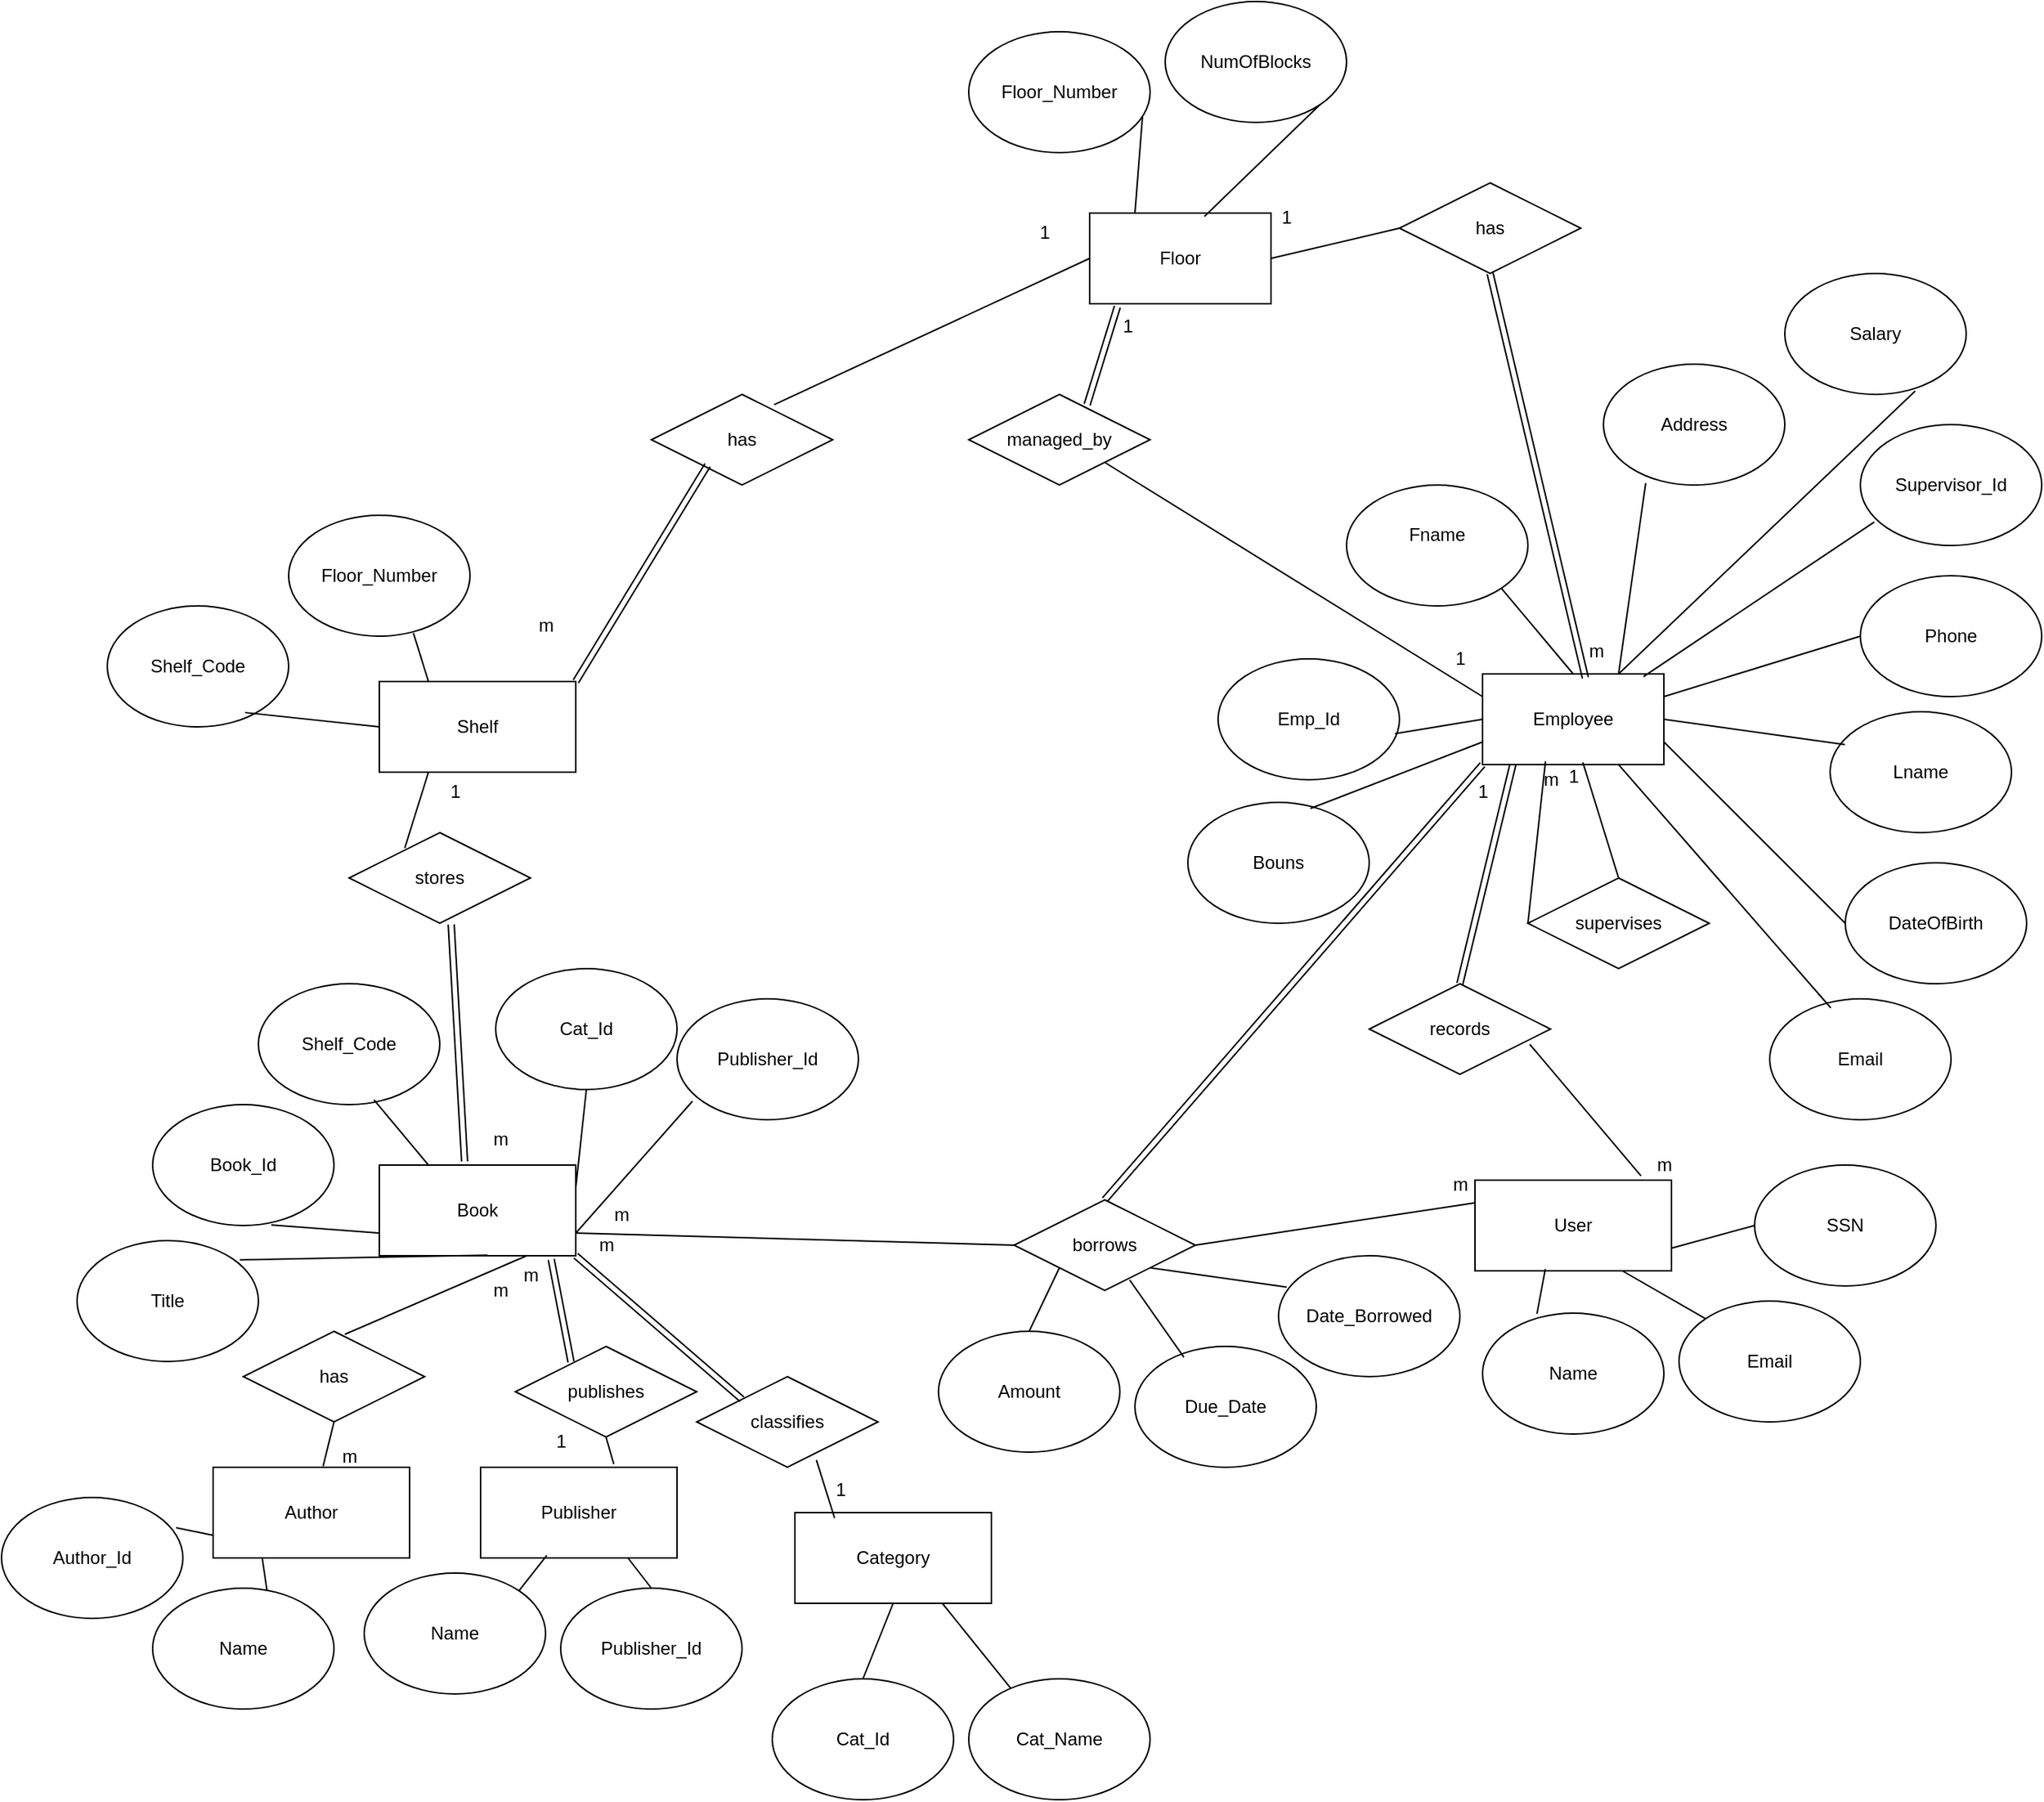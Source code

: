 <mxfile version="27.1.6">
  <diagram name="Page-1" id="dsh27McQzMwFTFB7JAJY">
    <mxGraphModel dx="3595" dy="958" grid="1" gridSize="10" guides="1" tooltips="1" connect="1" arrows="1" fold="1" page="1" pageScale="1" pageWidth="850" pageHeight="1100" math="0" shadow="0">
      <root>
        <mxCell id="0" />
        <mxCell id="1" parent="0" />
        <mxCell id="vChHbSeCQ7QsJDjWAnOS-1" value="Employee" style="rounded=0;whiteSpace=wrap;html=1;" vertex="1" parent="1">
          <mxGeometry x="-290" y="665" width="120" height="60" as="geometry" />
        </mxCell>
        <mxCell id="vChHbSeCQ7QsJDjWAnOS-3" value="Supervisor_Id " style="ellipse;whiteSpace=wrap;html=1;" vertex="1" parent="1">
          <mxGeometry x="-40" y="500" width="120" height="80" as="geometry" />
        </mxCell>
        <mxCell id="vChHbSeCQ7QsJDjWAnOS-4" value="DateOfBirth" style="ellipse;whiteSpace=wrap;html=1;" vertex="1" parent="1">
          <mxGeometry x="-50" y="790" width="120" height="80" as="geometry" />
        </mxCell>
        <mxCell id="vChHbSeCQ7QsJDjWAnOS-5" value="Salary" style="ellipse;whiteSpace=wrap;html=1;" vertex="1" parent="1">
          <mxGeometry x="-90" y="400" width="120" height="80" as="geometry" />
        </mxCell>
        <mxCell id="vChHbSeCQ7QsJDjWAnOS-6" value="Email" style="ellipse;whiteSpace=wrap;html=1;" vertex="1" parent="1">
          <mxGeometry x="-100" y="880" width="120" height="80" as="geometry" />
        </mxCell>
        <mxCell id="vChHbSeCQ7QsJDjWAnOS-7" value="Lname" style="ellipse;whiteSpace=wrap;html=1;" vertex="1" parent="1">
          <mxGeometry x="-60" y="690" width="120" height="80" as="geometry" />
        </mxCell>
        <mxCell id="vChHbSeCQ7QsJDjWAnOS-8" value="&#xa;Fname&#xa;&#xa;" style="ellipse;whiteSpace=wrap;html=1;" vertex="1" parent="1">
          <mxGeometry x="-380" y="540" width="120" height="80" as="geometry" />
        </mxCell>
        <mxCell id="vChHbSeCQ7QsJDjWAnOS-10" value="Phone" style="ellipse;whiteSpace=wrap;html=1;" vertex="1" parent="1">
          <mxGeometry x="-40" y="600" width="120" height="80" as="geometry" />
        </mxCell>
        <mxCell id="vChHbSeCQ7QsJDjWAnOS-11" value="Emp_Id" style="ellipse;whiteSpace=wrap;html=1;" vertex="1" parent="1">
          <mxGeometry x="-465" y="655" width="120" height="80" as="geometry" />
        </mxCell>
        <mxCell id="vChHbSeCQ7QsJDjWAnOS-12" value="Address" style="ellipse;whiteSpace=wrap;html=1;" vertex="1" parent="1">
          <mxGeometry x="-210" y="460" width="120" height="80" as="geometry" />
        </mxCell>
        <mxCell id="vChHbSeCQ7QsJDjWAnOS-13" value="Bouns" style="ellipse;whiteSpace=wrap;html=1;" vertex="1" parent="1">
          <mxGeometry x="-485" y="750" width="120" height="80" as="geometry" />
        </mxCell>
        <mxCell id="vChHbSeCQ7QsJDjWAnOS-14" value="Floor" style="rounded=0;whiteSpace=wrap;html=1;" vertex="1" parent="1">
          <mxGeometry x="-550" y="360" width="120" height="60" as="geometry" />
        </mxCell>
        <mxCell id="vChHbSeCQ7QsJDjWAnOS-15" value="NumOfBlocks" style="ellipse;whiteSpace=wrap;html=1;" vertex="1" parent="1">
          <mxGeometry x="-500" y="220" width="120" height="80" as="geometry" />
        </mxCell>
        <mxCell id="vChHbSeCQ7QsJDjWAnOS-19" value="Floor_Number" style="ellipse;whiteSpace=wrap;html=1;" vertex="1" parent="1">
          <mxGeometry x="-630" y="240" width="120" height="80" as="geometry" />
        </mxCell>
        <mxCell id="vChHbSeCQ7QsJDjWAnOS-30" value="SSN" style="ellipse;whiteSpace=wrap;html=1;" vertex="1" parent="1">
          <mxGeometry x="-110" y="990" width="120" height="80" as="geometry" />
        </mxCell>
        <mxCell id="vChHbSeCQ7QsJDjWAnOS-31" value="User" style="rounded=0;whiteSpace=wrap;html=1;" vertex="1" parent="1">
          <mxGeometry x="-295" y="1000" width="130" height="60" as="geometry" />
        </mxCell>
        <mxCell id="vChHbSeCQ7QsJDjWAnOS-32" value="Email" style="ellipse;whiteSpace=wrap;html=1;" vertex="1" parent="1">
          <mxGeometry x="-160" y="1080" width="120" height="80" as="geometry" />
        </mxCell>
        <mxCell id="vChHbSeCQ7QsJDjWAnOS-33" value="Name" style="ellipse;whiteSpace=wrap;html=1;" vertex="1" parent="1">
          <mxGeometry x="-290" y="1088" width="120" height="80" as="geometry" />
        </mxCell>
        <mxCell id="vChHbSeCQ7QsJDjWAnOS-38" value="Book" style="rounded=0;whiteSpace=wrap;html=1;" vertex="1" parent="1">
          <mxGeometry x="-1020" y="990" width="130" height="60" as="geometry" />
        </mxCell>
        <mxCell id="vChHbSeCQ7QsJDjWAnOS-41" value="Book_Id" style="ellipse;whiteSpace=wrap;html=1;" vertex="1" parent="1">
          <mxGeometry x="-1170" y="950" width="120" height="80" as="geometry" />
        </mxCell>
        <mxCell id="vChHbSeCQ7QsJDjWAnOS-42" value="Title" style="ellipse;whiteSpace=wrap;html=1;" vertex="1" parent="1">
          <mxGeometry x="-1220" y="1040" width="120" height="80" as="geometry" />
        </mxCell>
        <mxCell id="vChHbSeCQ7QsJDjWAnOS-44" value="Publisher_Id" style="ellipse;whiteSpace=wrap;html=1;" vertex="1" parent="1">
          <mxGeometry x="-823" y="880" width="120" height="80" as="geometry" />
        </mxCell>
        <mxCell id="vChHbSeCQ7QsJDjWAnOS-45" value="Shelf_Code" style="ellipse;whiteSpace=wrap;html=1;" vertex="1" parent="1">
          <mxGeometry x="-1100" y="870" width="120" height="80" as="geometry" />
        </mxCell>
        <mxCell id="vChHbSeCQ7QsJDjWAnOS-47" value="Date_Borrowed" style="ellipse;whiteSpace=wrap;html=1;" vertex="1" parent="1">
          <mxGeometry x="-425" y="1050" width="120" height="80" as="geometry" />
        </mxCell>
        <mxCell id="vChHbSeCQ7QsJDjWAnOS-51" value="Due_Date" style="ellipse;whiteSpace=wrap;html=1;" vertex="1" parent="1">
          <mxGeometry x="-520" y="1110" width="120" height="80" as="geometry" />
        </mxCell>
        <mxCell id="vChHbSeCQ7QsJDjWAnOS-52" value="Amount" style="ellipse;whiteSpace=wrap;html=1;" vertex="1" parent="1">
          <mxGeometry x="-650" y="1100" width="120" height="80" as="geometry" />
        </mxCell>
        <mxCell id="vChHbSeCQ7QsJDjWAnOS-53" value="Author_Id " style="ellipse;whiteSpace=wrap;html=1;" vertex="1" parent="1">
          <mxGeometry x="-1270" y="1210" width="120" height="80" as="geometry" />
        </mxCell>
        <mxCell id="vChHbSeCQ7QsJDjWAnOS-54" value="Name" style="ellipse;whiteSpace=wrap;html=1;" vertex="1" parent="1">
          <mxGeometry x="-1170" y="1270" width="120" height="80" as="geometry" />
        </mxCell>
        <mxCell id="vChHbSeCQ7QsJDjWAnOS-55" value="Author" style="rounded=0;whiteSpace=wrap;html=1;" vertex="1" parent="1">
          <mxGeometry x="-1130" y="1190" width="130" height="60" as="geometry" />
        </mxCell>
        <mxCell id="vChHbSeCQ7QsJDjWAnOS-59" value="Publisher" style="rounded=0;whiteSpace=wrap;html=1;" vertex="1" parent="1">
          <mxGeometry x="-953" y="1190" width="130" height="60" as="geometry" />
        </mxCell>
        <mxCell id="vChHbSeCQ7QsJDjWAnOS-60" value="Publisher_Id " style="ellipse;whiteSpace=wrap;html=1;" vertex="1" parent="1">
          <mxGeometry x="-900" y="1270" width="120" height="80" as="geometry" />
        </mxCell>
        <mxCell id="vChHbSeCQ7QsJDjWAnOS-61" value="Name" style="ellipse;whiteSpace=wrap;html=1;" vertex="1" parent="1">
          <mxGeometry x="-1030" y="1260" width="120" height="80" as="geometry" />
        </mxCell>
        <mxCell id="vChHbSeCQ7QsJDjWAnOS-62" value="Category" style="rounded=0;whiteSpace=wrap;html=1;" vertex="1" parent="1">
          <mxGeometry x="-745" y="1220" width="130" height="60" as="geometry" />
        </mxCell>
        <mxCell id="vChHbSeCQ7QsJDjWAnOS-63" value="Cat_Name" style="ellipse;whiteSpace=wrap;html=1;" vertex="1" parent="1">
          <mxGeometry x="-630" y="1330" width="120" height="80" as="geometry" />
        </mxCell>
        <mxCell id="vChHbSeCQ7QsJDjWAnOS-64" value="Cat_Id" style="ellipse;whiteSpace=wrap;html=1;" vertex="1" parent="1">
          <mxGeometry x="-760" y="1330" width="120" height="80" as="geometry" />
        </mxCell>
        <mxCell id="vChHbSeCQ7QsJDjWAnOS-65" value="Shelf" style="rounded=0;whiteSpace=wrap;html=1;" vertex="1" parent="1">
          <mxGeometry x="-1020" y="670" width="130" height="60" as="geometry" />
        </mxCell>
        <mxCell id="vChHbSeCQ7QsJDjWAnOS-66" value="Floor_Number" style="ellipse;whiteSpace=wrap;html=1;" vertex="1" parent="1">
          <mxGeometry x="-1080" y="560" width="120" height="80" as="geometry" />
        </mxCell>
        <mxCell id="vChHbSeCQ7QsJDjWAnOS-67" value="Shelf_Code" style="ellipse;whiteSpace=wrap;html=1;" vertex="1" parent="1">
          <mxGeometry x="-1200" y="620" width="120" height="80" as="geometry" />
        </mxCell>
        <mxCell id="vChHbSeCQ7QsJDjWAnOS-78" value="" style="endArrow=none;html=1;rounded=0;entryX=0.75;entryY=1;entryDx=0;entryDy=0;exitX=0.337;exitY=0.075;exitDx=0;exitDy=0;exitPerimeter=0;" edge="1" parent="1" source="vChHbSeCQ7QsJDjWAnOS-6" target="vChHbSeCQ7QsJDjWAnOS-1">
          <mxGeometry width="50" height="50" relative="1" as="geometry">
            <mxPoint x="-325" y="670" as="sourcePoint" />
            <mxPoint x="-311" y="716" as="targetPoint" />
          </mxGeometry>
        </mxCell>
        <mxCell id="vChHbSeCQ7QsJDjWAnOS-79" value="" style="endArrow=none;html=1;rounded=0;entryX=0;entryY=0.5;entryDx=0;entryDy=0;exitX=0.976;exitY=0.619;exitDx=0;exitDy=0;exitPerimeter=0;" edge="1" parent="1" source="vChHbSeCQ7QsJDjWAnOS-11" target="vChHbSeCQ7QsJDjWAnOS-1">
          <mxGeometry width="50" height="50" relative="1" as="geometry">
            <mxPoint x="-345" y="710" as="sourcePoint" />
            <mxPoint x="-331" y="756" as="targetPoint" />
          </mxGeometry>
        </mxCell>
        <mxCell id="vChHbSeCQ7QsJDjWAnOS-80" value="" style="endArrow=none;html=1;rounded=0;entryX=0;entryY=0.75;entryDx=0;entryDy=0;exitX=0.676;exitY=0.05;exitDx=0;exitDy=0;exitPerimeter=0;" edge="1" parent="1" source="vChHbSeCQ7QsJDjWAnOS-13" target="vChHbSeCQ7QsJDjWAnOS-1">
          <mxGeometry width="50" height="50" relative="1" as="geometry">
            <mxPoint x="-365" y="760" as="sourcePoint" />
            <mxPoint x="-351" y="806" as="targetPoint" />
          </mxGeometry>
        </mxCell>
        <mxCell id="vChHbSeCQ7QsJDjWAnOS-81" value="" style="endArrow=none;html=1;rounded=0;entryX=0.081;entryY=0.272;entryDx=0;entryDy=0;exitX=1;exitY=0.5;exitDx=0;exitDy=0;entryPerimeter=0;" edge="1" parent="1" source="vChHbSeCQ7QsJDjWAnOS-1" target="vChHbSeCQ7QsJDjWAnOS-7">
          <mxGeometry width="50" height="50" relative="1" as="geometry">
            <mxPoint x="-85" y="660" as="sourcePoint" />
            <mxPoint x="-71" y="706" as="targetPoint" />
          </mxGeometry>
        </mxCell>
        <mxCell id="vChHbSeCQ7QsJDjWAnOS-82" value="" style="endArrow=none;html=1;rounded=0;entryX=0.75;entryY=0;entryDx=0;entryDy=0;exitX=0.719;exitY=0.972;exitDx=0;exitDy=0;exitPerimeter=0;" edge="1" parent="1" source="vChHbSeCQ7QsJDjWAnOS-5" target="vChHbSeCQ7QsJDjWAnOS-1">
          <mxGeometry width="50" height="50" relative="1" as="geometry">
            <mxPoint x="-85" y="740" as="sourcePoint" />
            <mxPoint x="-71" y="786" as="targetPoint" />
          </mxGeometry>
        </mxCell>
        <mxCell id="vChHbSeCQ7QsJDjWAnOS-83" value="" style="endArrow=none;html=1;rounded=0;exitX=0.233;exitY=0.983;exitDx=0;exitDy=0;exitPerimeter=0;entryX=0.75;entryY=0;entryDx=0;entryDy=0;" edge="1" parent="1" source="vChHbSeCQ7QsJDjWAnOS-12" target="vChHbSeCQ7QsJDjWAnOS-1">
          <mxGeometry width="50" height="50" relative="1" as="geometry">
            <mxPoint x="-135" y="624" as="sourcePoint" />
            <mxPoint x="-165" y="710" as="targetPoint" />
          </mxGeometry>
        </mxCell>
        <mxCell id="vChHbSeCQ7QsJDjWAnOS-85" value="" style="endArrow=none;html=1;rounded=0;entryX=1;entryY=0.25;entryDx=0;entryDy=0;exitX=0;exitY=0.5;exitDx=0;exitDy=0;" edge="1" parent="1" source="vChHbSeCQ7QsJDjWAnOS-10" target="vChHbSeCQ7QsJDjWAnOS-1">
          <mxGeometry width="50" height="50" relative="1" as="geometry">
            <mxPoint x="-105" y="750" as="sourcePoint" />
            <mxPoint x="-91" y="796" as="targetPoint" />
          </mxGeometry>
        </mxCell>
        <mxCell id="vChHbSeCQ7QsJDjWAnOS-86" value="" style="endArrow=none;html=1;rounded=0;entryX=1;entryY=0.75;entryDx=0;entryDy=0;exitX=0;exitY=0.5;exitDx=0;exitDy=0;" edge="1" parent="1" source="vChHbSeCQ7QsJDjWAnOS-4" target="vChHbSeCQ7QsJDjWAnOS-1">
          <mxGeometry width="50" height="50" relative="1" as="geometry">
            <mxPoint x="35" y="780" as="sourcePoint" />
            <mxPoint x="49" y="826" as="targetPoint" />
          </mxGeometry>
        </mxCell>
        <mxCell id="vChHbSeCQ7QsJDjWAnOS-88" value="" style="endArrow=none;html=1;rounded=0;entryX=0.633;entryY=0.037;entryDx=0;entryDy=0;exitX=1;exitY=1;exitDx=0;exitDy=0;entryPerimeter=0;" edge="1" parent="1" source="vChHbSeCQ7QsJDjWAnOS-15" target="vChHbSeCQ7QsJDjWAnOS-14">
          <mxGeometry width="50" height="50" relative="1" as="geometry">
            <mxPoint x="435" y="565" as="sourcePoint" />
            <mxPoint x="449" y="611" as="targetPoint" />
          </mxGeometry>
        </mxCell>
        <mxCell id="vChHbSeCQ7QsJDjWAnOS-89" value="" style="endArrow=none;html=1;rounded=0;entryX=0.25;entryY=0;entryDx=0;entryDy=0;exitX=0.958;exitY=0.703;exitDx=0;exitDy=0;exitPerimeter=0;" edge="1" parent="1" source="vChHbSeCQ7QsJDjWAnOS-19" target="vChHbSeCQ7QsJDjWAnOS-14">
          <mxGeometry width="50" height="50" relative="1" as="geometry">
            <mxPoint x="215" y="685" as="sourcePoint" />
            <mxPoint x="229" y="731" as="targetPoint" />
          </mxGeometry>
        </mxCell>
        <mxCell id="vChHbSeCQ7QsJDjWAnOS-90" value="" style="endArrow=none;html=1;rounded=0;entryX=1;entryY=0.75;entryDx=0;entryDy=0;exitX=0;exitY=0.5;exitDx=0;exitDy=0;" edge="1" parent="1" source="vChHbSeCQ7QsJDjWAnOS-30" target="vChHbSeCQ7QsJDjWAnOS-31">
          <mxGeometry width="50" height="50" relative="1" as="geometry">
            <mxPoint x="-345" y="940" as="sourcePoint" />
            <mxPoint x="-331" y="986" as="targetPoint" />
          </mxGeometry>
        </mxCell>
        <mxCell id="vChHbSeCQ7QsJDjWAnOS-93" value="" style="endArrow=none;html=1;rounded=0;exitX=0.358;exitY=0.98;exitDx=0;exitDy=0;exitPerimeter=0;entryX=0.3;entryY=0.005;entryDx=0;entryDy=0;entryPerimeter=0;" edge="1" parent="1" source="vChHbSeCQ7QsJDjWAnOS-31" target="vChHbSeCQ7QsJDjWAnOS-33">
          <mxGeometry width="50" height="50" relative="1" as="geometry">
            <mxPoint x="-665" y="920" as="sourcePoint" />
            <mxPoint x="-651" y="966" as="targetPoint" />
          </mxGeometry>
        </mxCell>
        <mxCell id="vChHbSeCQ7QsJDjWAnOS-94" value="" style="endArrow=none;html=1;rounded=0;entryX=0;entryY=0;entryDx=0;entryDy=0;exitX=0.75;exitY=1;exitDx=0;exitDy=0;" edge="1" parent="1" source="vChHbSeCQ7QsJDjWAnOS-31" target="vChHbSeCQ7QsJDjWAnOS-32">
          <mxGeometry width="50" height="50" relative="1" as="geometry">
            <mxPoint x="-485" y="1050" as="sourcePoint" />
            <mxPoint x="-471" y="1096" as="targetPoint" />
          </mxGeometry>
        </mxCell>
        <mxCell id="vChHbSeCQ7QsJDjWAnOS-101" value="" style="endArrow=none;html=1;rounded=0;entryX=0.25;entryY=0;entryDx=0;entryDy=0;exitX=0.688;exitY=0.974;exitDx=0;exitDy=0;exitPerimeter=0;" edge="1" parent="1" source="vChHbSeCQ7QsJDjWAnOS-66" target="vChHbSeCQ7QsJDjWAnOS-65">
          <mxGeometry width="50" height="50" relative="1" as="geometry">
            <mxPoint x="-1120" y="860" as="sourcePoint" />
            <mxPoint x="-1106" y="906" as="targetPoint" />
          </mxGeometry>
        </mxCell>
        <mxCell id="vChHbSeCQ7QsJDjWAnOS-102" value="" style="endArrow=none;html=1;rounded=0;entryX=0;entryY=0.5;entryDx=0;entryDy=0;exitX=0.76;exitY=0.882;exitDx=0;exitDy=0;exitPerimeter=0;" edge="1" parent="1" source="vChHbSeCQ7QsJDjWAnOS-67" target="vChHbSeCQ7QsJDjWAnOS-65">
          <mxGeometry width="50" height="50" relative="1" as="geometry">
            <mxPoint x="-1260" y="790" as="sourcePoint" />
            <mxPoint x="-1246" y="836" as="targetPoint" />
          </mxGeometry>
        </mxCell>
        <mxCell id="vChHbSeCQ7QsJDjWAnOS-103" value="" style="endArrow=none;html=1;rounded=0;entryX=0.5;entryY=1;entryDx=0;entryDy=0;exitX=0.5;exitY=0;exitDx=0;exitDy=0;" edge="1" parent="1" source="vChHbSeCQ7QsJDjWAnOS-64" target="vChHbSeCQ7QsJDjWAnOS-62">
          <mxGeometry width="50" height="50" relative="1" as="geometry">
            <mxPoint x="-670" y="290" as="sourcePoint" />
            <mxPoint x="-656" y="336" as="targetPoint" />
          </mxGeometry>
        </mxCell>
        <mxCell id="vChHbSeCQ7QsJDjWAnOS-105" value="" style="endArrow=none;html=1;rounded=0;entryX=0.75;entryY=1;entryDx=0;entryDy=0;exitX=0.233;exitY=0.08;exitDx=0;exitDy=0;exitPerimeter=0;" edge="1" parent="1" source="vChHbSeCQ7QsJDjWAnOS-63" target="vChHbSeCQ7QsJDjWAnOS-62">
          <mxGeometry width="50" height="50" relative="1" as="geometry">
            <mxPoint x="-590" y="290" as="sourcePoint" />
            <mxPoint x="-576" y="336" as="targetPoint" />
          </mxGeometry>
        </mxCell>
        <mxCell id="vChHbSeCQ7QsJDjWAnOS-106" value="" style="endArrow=none;html=1;rounded=0;entryX=0.045;entryY=0.26;entryDx=0;entryDy=0;exitX=1;exitY=1;exitDx=0;exitDy=0;entryPerimeter=0;" edge="1" parent="1" source="vChHbSeCQ7QsJDjWAnOS-167" target="vChHbSeCQ7QsJDjWAnOS-47">
          <mxGeometry width="50" height="50" relative="1" as="geometry">
            <mxPoint x="-193.56" y="1189.76" as="sourcePoint" />
            <mxPoint x="-126" y="1326" as="targetPoint" />
          </mxGeometry>
        </mxCell>
        <mxCell id="vChHbSeCQ7QsJDjWAnOS-107" value="" style="endArrow=none;html=1;rounded=0;entryX=0.637;entryY=0.883;entryDx=0;entryDy=0;exitX=0.27;exitY=0.09;exitDx=0;exitDy=0;exitPerimeter=0;entryPerimeter=0;" edge="1" parent="1" source="vChHbSeCQ7QsJDjWAnOS-51" target="vChHbSeCQ7QsJDjWAnOS-167">
          <mxGeometry width="50" height="50" relative="1" as="geometry">
            <mxPoint x="-310" y="1240" as="sourcePoint" />
            <mxPoint x="-270" y="1175" as="targetPoint" />
          </mxGeometry>
        </mxCell>
        <mxCell id="vChHbSeCQ7QsJDjWAnOS-108" value="" style="endArrow=none;html=1;rounded=0;entryX=0;entryY=1;entryDx=0;entryDy=0;exitX=0.5;exitY=0;exitDx=0;exitDy=0;" edge="1" parent="1" source="vChHbSeCQ7QsJDjWAnOS-52" target="vChHbSeCQ7QsJDjWAnOS-167">
          <mxGeometry width="50" height="50" relative="1" as="geometry">
            <mxPoint x="-350" y="1160" as="sourcePoint" />
            <mxPoint x="-336" y="1206" as="targetPoint" />
          </mxGeometry>
        </mxCell>
        <mxCell id="vChHbSeCQ7QsJDjWAnOS-113" value="" style="endArrow=none;html=1;rounded=0;entryX=0.75;entryY=1;entryDx=0;entryDy=0;exitX=0.5;exitY=0;exitDx=0;exitDy=0;" edge="1" parent="1" source="vChHbSeCQ7QsJDjWAnOS-60" target="vChHbSeCQ7QsJDjWAnOS-59">
          <mxGeometry width="50" height="50" relative="1" as="geometry">
            <mxPoint x="-775" y="1190" as="sourcePoint" />
            <mxPoint x="-761" y="1236" as="targetPoint" />
          </mxGeometry>
        </mxCell>
        <mxCell id="vChHbSeCQ7QsJDjWAnOS-114" value="" style="endArrow=none;html=1;rounded=0;entryX=0.337;entryY=0.971;entryDx=0;entryDy=0;exitX=1;exitY=0;exitDx=0;exitDy=0;entryPerimeter=0;" edge="1" parent="1" source="vChHbSeCQ7QsJDjWAnOS-61" target="vChHbSeCQ7QsJDjWAnOS-59">
          <mxGeometry width="50" height="50" relative="1" as="geometry">
            <mxPoint x="-925" y="1160" as="sourcePoint" />
            <mxPoint x="-911" y="1206" as="targetPoint" />
          </mxGeometry>
        </mxCell>
        <mxCell id="vChHbSeCQ7QsJDjWAnOS-115" value="" style="endArrow=none;html=1;rounded=0;entryX=0;entryY=0.75;entryDx=0;entryDy=0;exitX=0.654;exitY=0.995;exitDx=0;exitDy=0;exitPerimeter=0;" edge="1" parent="1" source="vChHbSeCQ7QsJDjWAnOS-41" target="vChHbSeCQ7QsJDjWAnOS-38">
          <mxGeometry width="50" height="50" relative="1" as="geometry">
            <mxPoint x="-1020" y="850" as="sourcePoint" />
            <mxPoint x="-1006" y="896" as="targetPoint" />
          </mxGeometry>
        </mxCell>
        <mxCell id="vChHbSeCQ7QsJDjWAnOS-116" value="" style="endArrow=none;html=1;rounded=0;entryX=0.897;entryY=0.159;entryDx=0;entryDy=0;exitX=0.55;exitY=0.994;exitDx=0;exitDy=0;exitPerimeter=0;entryPerimeter=0;" edge="1" parent="1" source="vChHbSeCQ7QsJDjWAnOS-38" target="vChHbSeCQ7QsJDjWAnOS-42">
          <mxGeometry width="50" height="50" relative="1" as="geometry">
            <mxPoint x="-810" y="790" as="sourcePoint" />
            <mxPoint x="-796" y="836" as="targetPoint" />
          </mxGeometry>
        </mxCell>
        <mxCell id="vChHbSeCQ7QsJDjWAnOS-117" value="" style="endArrow=none;html=1;rounded=0;entryX=1;entryY=0.75;entryDx=0;entryDy=0;exitX=0.085;exitY=0.847;exitDx=0;exitDy=0;exitPerimeter=0;" edge="1" parent="1" source="vChHbSeCQ7QsJDjWAnOS-44" target="vChHbSeCQ7QsJDjWAnOS-38">
          <mxGeometry width="50" height="50" relative="1" as="geometry">
            <mxPoint x="-1060" y="870" as="sourcePoint" />
            <mxPoint x="-1046" y="916" as="targetPoint" />
          </mxGeometry>
        </mxCell>
        <mxCell id="vChHbSeCQ7QsJDjWAnOS-118" value="" style="endArrow=none;html=1;rounded=0;entryX=1;entryY=0.25;entryDx=0;entryDy=0;exitX=0.5;exitY=1;exitDx=0;exitDy=0;" edge="1" parent="1" source="vChHbSeCQ7QsJDjWAnOS-43" target="vChHbSeCQ7QsJDjWAnOS-38">
          <mxGeometry width="50" height="50" relative="1" as="geometry">
            <mxPoint x="-700" y="720" as="sourcePoint" />
            <mxPoint x="-686" y="766" as="targetPoint" />
          </mxGeometry>
        </mxCell>
        <mxCell id="vChHbSeCQ7QsJDjWAnOS-119" value="" style="endArrow=none;html=1;rounded=0;entryX=0.25;entryY=0;entryDx=0;entryDy=0;exitX=0.637;exitY=0.96;exitDx=0;exitDy=0;exitPerimeter=0;" edge="1" parent="1" source="vChHbSeCQ7QsJDjWAnOS-45" target="vChHbSeCQ7QsJDjWAnOS-38">
          <mxGeometry width="50" height="50" relative="1" as="geometry">
            <mxPoint x="-920" y="700" as="sourcePoint" />
            <mxPoint x="-906" y="746" as="targetPoint" />
          </mxGeometry>
        </mxCell>
        <mxCell id="vChHbSeCQ7QsJDjWAnOS-125" value="" style="endArrow=none;html=1;rounded=0;entryX=0;entryY=0.75;entryDx=0;entryDy=0;exitX=0.963;exitY=0.25;exitDx=0;exitDy=0;exitPerimeter=0;" edge="1" parent="1" source="vChHbSeCQ7QsJDjWAnOS-53" target="vChHbSeCQ7QsJDjWAnOS-55">
          <mxGeometry width="50" height="50" relative="1" as="geometry">
            <mxPoint x="-970" y="1029.76" as="sourcePoint" />
            <mxPoint x="-956" y="1075.76" as="targetPoint" />
          </mxGeometry>
        </mxCell>
        <mxCell id="vChHbSeCQ7QsJDjWAnOS-126" value="" style="endArrow=none;html=1;rounded=0;entryX=0.25;entryY=1;entryDx=0;entryDy=0;exitX=0.631;exitY=0.024;exitDx=0;exitDy=0;exitPerimeter=0;" edge="1" parent="1" source="vChHbSeCQ7QsJDjWAnOS-54" target="vChHbSeCQ7QsJDjWAnOS-55">
          <mxGeometry width="50" height="50" relative="1" as="geometry">
            <mxPoint x="-1100" y="1089.76" as="sourcePoint" />
            <mxPoint x="-1086" y="1135.76" as="targetPoint" />
          </mxGeometry>
        </mxCell>
        <mxCell id="vChHbSeCQ7QsJDjWAnOS-147" value="supervises" style="shape=rhombus;perimeter=rhombusPerimeter;whiteSpace=wrap;html=1;align=center;" vertex="1" parent="1">
          <mxGeometry x="-260" y="800" width="120" height="60" as="geometry" />
        </mxCell>
        <mxCell id="vChHbSeCQ7QsJDjWAnOS-150" value="" style="endArrow=none;html=1;rounded=0;entryX=0.553;entryY=0.975;entryDx=0;entryDy=0;exitX=0.5;exitY=0;exitDx=0;exitDy=0;entryPerimeter=0;" edge="1" parent="1" source="vChHbSeCQ7QsJDjWAnOS-147" target="vChHbSeCQ7QsJDjWAnOS-1">
          <mxGeometry width="50" height="50" relative="1" as="geometry">
            <mxPoint x="-70" y="955" as="sourcePoint" />
            <mxPoint x="-120" y="900" as="targetPoint" />
          </mxGeometry>
        </mxCell>
        <mxCell id="vChHbSeCQ7QsJDjWAnOS-151" value="" style="endArrow=none;html=1;rounded=0;entryX=0.347;entryY=0.963;entryDx=0;entryDy=0;exitX=0;exitY=0.5;exitDx=0;exitDy=0;entryPerimeter=0;" edge="1" parent="1" source="vChHbSeCQ7QsJDjWAnOS-147" target="vChHbSeCQ7QsJDjWAnOS-1">
          <mxGeometry width="50" height="50" relative="1" as="geometry">
            <mxPoint x="-200" y="955" as="sourcePoint" />
            <mxPoint x="-250" y="900" as="targetPoint" />
          </mxGeometry>
        </mxCell>
        <mxCell id="vChHbSeCQ7QsJDjWAnOS-152" value="managed_by " style="shape=rhombus;perimeter=rhombusPerimeter;whiteSpace=wrap;html=1;align=center;" vertex="1" parent="1">
          <mxGeometry x="-630" y="480" width="120" height="60" as="geometry" />
        </mxCell>
        <mxCell id="vChHbSeCQ7QsJDjWAnOS-154" value="" style="endArrow=none;html=1;rounded=0;entryX=0.653;entryY=0.113;entryDx=0;entryDy=0;exitX=0.153;exitY=1.033;exitDx=0;exitDy=0;exitPerimeter=0;entryPerimeter=0;shape=link;" edge="1" parent="1" source="vChHbSeCQ7QsJDjWAnOS-14" target="vChHbSeCQ7QsJDjWAnOS-152">
          <mxGeometry width="50" height="50" relative="1" as="geometry">
            <mxPoint x="255" y="770" as="sourcePoint" />
            <mxPoint x="90" y="720" as="targetPoint" />
          </mxGeometry>
        </mxCell>
        <mxCell id="vChHbSeCQ7QsJDjWAnOS-157" value="" style="endArrow=none;html=1;rounded=0;entryX=1;entryY=1;entryDx=0;entryDy=0;exitX=0;exitY=0.25;exitDx=0;exitDy=0;" edge="1" parent="1" source="vChHbSeCQ7QsJDjWAnOS-1" target="vChHbSeCQ7QsJDjWAnOS-152">
          <mxGeometry width="50" height="50" relative="1" as="geometry">
            <mxPoint x="375" y="830" as="sourcePoint" />
            <mxPoint x="200" y="920" as="targetPoint" />
          </mxGeometry>
        </mxCell>
        <mxCell id="vChHbSeCQ7QsJDjWAnOS-158" value="has " style="shape=rhombus;perimeter=rhombusPerimeter;whiteSpace=wrap;html=1;align=center;" vertex="1" parent="1">
          <mxGeometry x="-345" y="340" width="120" height="60" as="geometry" />
        </mxCell>
        <mxCell id="vChHbSeCQ7QsJDjWAnOS-159" value="" style="endArrow=none;html=1;rounded=0;entryX=0;entryY=0.5;entryDx=0;entryDy=0;exitX=1;exitY=0.5;exitDx=0;exitDy=0;" edge="1" parent="1" target="vChHbSeCQ7QsJDjWAnOS-158" source="vChHbSeCQ7QsJDjWAnOS-14">
          <mxGeometry width="50" height="50" relative="1" as="geometry">
            <mxPoint x="650" y="840" as="sourcePoint" />
            <mxPoint x="455" y="875" as="targetPoint" />
          </mxGeometry>
        </mxCell>
        <mxCell id="vChHbSeCQ7QsJDjWAnOS-160" value="" style="endArrow=none;html=1;rounded=0;entryX=0.5;entryY=1;entryDx=0;entryDy=0;exitX=0.567;exitY=0.043;exitDx=0;exitDy=0;exitPerimeter=0;shape=link;" edge="1" parent="1" target="vChHbSeCQ7QsJDjWAnOS-158" source="vChHbSeCQ7QsJDjWAnOS-1">
          <mxGeometry width="50" height="50" relative="1" as="geometry">
            <mxPoint x="220" y="895" as="sourcePoint" />
            <mxPoint x="565" y="1075" as="targetPoint" />
          </mxGeometry>
        </mxCell>
        <mxCell id="vChHbSeCQ7QsJDjWAnOS-161" value="" style="endArrow=none;html=1;rounded=0;entryX=0.5;entryY=0;entryDx=0;entryDy=0;exitX=1;exitY=1;exitDx=0;exitDy=0;" edge="1" parent="1" source="vChHbSeCQ7QsJDjWAnOS-8" target="vChHbSeCQ7QsJDjWAnOS-1">
          <mxGeometry width="50" height="50" relative="1" as="geometry">
            <mxPoint x="-210.28" y="604.76" as="sourcePoint" />
            <mxPoint x="-228.28" y="673.76" as="targetPoint" />
          </mxGeometry>
        </mxCell>
        <mxCell id="vChHbSeCQ7QsJDjWAnOS-163" value="records " style="shape=rhombus;perimeter=rhombusPerimeter;whiteSpace=wrap;html=1;align=center;" vertex="1" parent="1">
          <mxGeometry x="-365" y="870" width="120" height="60" as="geometry" />
        </mxCell>
        <mxCell id="vChHbSeCQ7QsJDjWAnOS-164" value="" style="endArrow=none;html=1;rounded=0;entryX=0.167;entryY=1;entryDx=0;entryDy=0;exitX=0.5;exitY=0;exitDx=0;exitDy=0;entryPerimeter=0;shape=link;" edge="1" parent="1" source="vChHbSeCQ7QsJDjWAnOS-163" target="vChHbSeCQ7QsJDjWAnOS-1">
          <mxGeometry width="50" height="50" relative="1" as="geometry">
            <mxPoint x="-300" y="888.5" as="sourcePoint" />
            <mxPoint x="-286" y="831.5" as="targetPoint" />
          </mxGeometry>
        </mxCell>
        <mxCell id="vChHbSeCQ7QsJDjWAnOS-165" value="" style="endArrow=none;html=1;rounded=0;entryX=0.845;entryY=-0.047;entryDx=0;entryDy=0;exitX=0.885;exitY=0.667;exitDx=0;exitDy=0;exitPerimeter=0;entryPerimeter=0;" edge="1" parent="1" source="vChHbSeCQ7QsJDjWAnOS-163" target="vChHbSeCQ7QsJDjWAnOS-31">
          <mxGeometry width="50" height="50" relative="1" as="geometry">
            <mxPoint x="-405" y="970" as="sourcePoint" />
            <mxPoint x="-410" y="1011" as="targetPoint" />
          </mxGeometry>
        </mxCell>
        <mxCell id="vChHbSeCQ7QsJDjWAnOS-167" value="borrows  " style="shape=rhombus;perimeter=rhombusPerimeter;whiteSpace=wrap;html=1;align=center;" vertex="1" parent="1">
          <mxGeometry x="-600" y="1013" width="120" height="60" as="geometry" />
        </mxCell>
        <mxCell id="vChHbSeCQ7QsJDjWAnOS-168" value="" style="endArrow=none;html=1;rounded=0;entryX=0;entryY=0.5;entryDx=0;entryDy=0;exitX=1;exitY=0.75;exitDx=0;exitDy=0;" edge="1" parent="1" source="vChHbSeCQ7QsJDjWAnOS-38" target="vChHbSeCQ7QsJDjWAnOS-167">
          <mxGeometry width="50" height="50" relative="1" as="geometry">
            <mxPoint x="-640" y="870" as="sourcePoint" />
            <mxPoint x="-634" y="913" as="targetPoint" />
          </mxGeometry>
        </mxCell>
        <mxCell id="vChHbSeCQ7QsJDjWAnOS-169" value="" style="endArrow=none;html=1;rounded=0;entryX=0;entryY=0.25;entryDx=0;entryDy=0;exitX=1;exitY=0.5;exitDx=0;exitDy=0;" edge="1" parent="1" source="vChHbSeCQ7QsJDjWAnOS-167" target="vChHbSeCQ7QsJDjWAnOS-31">
          <mxGeometry width="50" height="50" relative="1" as="geometry">
            <mxPoint x="-670" y="930" as="sourcePoint" />
            <mxPoint x="-664" y="973" as="targetPoint" />
          </mxGeometry>
        </mxCell>
        <mxCell id="vChHbSeCQ7QsJDjWAnOS-170" value="" style="endArrow=none;html=1;rounded=0;exitX=0.563;exitY=1.013;exitDx=0;exitDy=0;entryX=0.434;entryY=-0.04;entryDx=0;entryDy=0;entryPerimeter=0;exitPerimeter=0;shape=link;" edge="1" source="vChHbSeCQ7QsJDjWAnOS-171" parent="1" target="vChHbSeCQ7QsJDjWAnOS-38">
          <mxGeometry width="50" height="50" relative="1" as="geometry">
            <mxPoint x="-1296.86" y="1018.04" as="sourcePoint" />
            <mxPoint x="-1484.0" y="1130.0" as="targetPoint" />
          </mxGeometry>
        </mxCell>
        <mxCell id="vChHbSeCQ7QsJDjWAnOS-171" value="stores  " style="shape=rhombus;perimeter=rhombusPerimeter;whiteSpace=wrap;html=1;align=center;" vertex="1" parent="1">
          <mxGeometry x="-1040.0" y="770" width="120" height="60" as="geometry" />
        </mxCell>
        <mxCell id="vChHbSeCQ7QsJDjWAnOS-172" value="" style="endArrow=none;html=1;rounded=0;entryX=0.307;entryY=0.171;entryDx=0;entryDy=0;exitX=0.25;exitY=1;exitDx=0;exitDy=0;entryPerimeter=0;" edge="1" target="vChHbSeCQ7QsJDjWAnOS-171" parent="1" source="vChHbSeCQ7QsJDjWAnOS-65">
          <mxGeometry width="50" height="50" relative="1" as="geometry">
            <mxPoint x="-1274.69" y="818.28" as="sourcePoint" />
            <mxPoint x="-1260.86" y="1001.04" as="targetPoint" />
          </mxGeometry>
        </mxCell>
        <mxCell id="vChHbSeCQ7QsJDjWAnOS-173" value="" style="endArrow=none;html=1;rounded=0;entryX=0.307;entryY=0.171;entryDx=0;entryDy=0;exitX=0.875;exitY=1.041;exitDx=0;exitDy=0;exitPerimeter=0;entryPerimeter=0;shape=link;" edge="1" target="vChHbSeCQ7QsJDjWAnOS-174" parent="1" source="vChHbSeCQ7QsJDjWAnOS-38">
          <mxGeometry width="50" height="50" relative="1" as="geometry">
            <mxPoint x="-794.83" y="748.62" as="sourcePoint" />
            <mxPoint x="-704" y="983" as="targetPoint" />
          </mxGeometry>
        </mxCell>
        <mxCell id="vChHbSeCQ7QsJDjWAnOS-174" value="publishes  " style="shape=rhombus;perimeter=rhombusPerimeter;whiteSpace=wrap;html=1;align=center;" vertex="1" parent="1">
          <mxGeometry x="-930" y="1110" width="120" height="60" as="geometry" />
        </mxCell>
        <mxCell id="vChHbSeCQ7QsJDjWAnOS-175" value="" style="endArrow=none;html=1;rounded=0;exitX=0.5;exitY=1;exitDx=0;exitDy=0;entryX=0.678;entryY=-0.035;entryDx=0;entryDy=0;entryPerimeter=0;" edge="1" source="vChHbSeCQ7QsJDjWAnOS-174" parent="1" target="vChHbSeCQ7QsJDjWAnOS-59">
          <mxGeometry width="50" height="50" relative="1" as="geometry">
            <mxPoint x="-740" y="1000" as="sourcePoint" />
            <mxPoint x="-860" y="1060" as="targetPoint" />
          </mxGeometry>
        </mxCell>
        <mxCell id="vChHbSeCQ7QsJDjWAnOS-176" value="" style="endArrow=none;html=1;rounded=0;entryX=0.66;entryY=0.92;entryDx=0;entryDy=0;exitX=0.202;exitY=0.06;exitDx=0;exitDy=0;entryPerimeter=0;exitPerimeter=0;" edge="1" target="vChHbSeCQ7QsJDjWAnOS-177" parent="1" source="vChHbSeCQ7QsJDjWAnOS-62">
          <mxGeometry width="50" height="50" relative="1" as="geometry">
            <mxPoint x="-804.83" y="320.72" as="sourcePoint" />
            <mxPoint x="-714" y="555.1" as="targetPoint" />
          </mxGeometry>
        </mxCell>
        <mxCell id="vChHbSeCQ7QsJDjWAnOS-177" value="classifies  " style="shape=rhombus;perimeter=rhombusPerimeter;whiteSpace=wrap;html=1;align=center;" vertex="1" parent="1">
          <mxGeometry x="-810" y="1130" width="120" height="60" as="geometry" />
        </mxCell>
        <mxCell id="vChHbSeCQ7QsJDjWAnOS-179" value="" style="endArrow=none;html=1;rounded=0;exitX=0;exitY=0.5;exitDx=0;exitDy=0;entryX=0.677;entryY=0.113;entryDx=0;entryDy=0;entryPerimeter=0;" edge="1" target="vChHbSeCQ7QsJDjWAnOS-180" parent="1" source="vChHbSeCQ7QsJDjWAnOS-14">
          <mxGeometry width="50" height="50" relative="1" as="geometry">
            <mxPoint x="-1410.78" y="534.02" as="sourcePoint" />
            <mxPoint x="-1414.64" y="675.06" as="targetPoint" />
          </mxGeometry>
        </mxCell>
        <mxCell id="vChHbSeCQ7QsJDjWAnOS-180" value="has  " style="shape=rhombus;perimeter=rhombusPerimeter;whiteSpace=wrap;html=1;align=center;" vertex="1" parent="1">
          <mxGeometry x="-840.0" y="480" width="120" height="60" as="geometry" />
        </mxCell>
        <mxCell id="vChHbSeCQ7QsJDjWAnOS-181" value="" style="endArrow=none;html=1;rounded=0;exitX=0.31;exitY=0.78;exitDx=0;exitDy=0;entryX=1;entryY=0;entryDx=0;entryDy=0;exitPerimeter=0;shape=link;" edge="1" source="vChHbSeCQ7QsJDjWAnOS-180" parent="1" target="vChHbSeCQ7QsJDjWAnOS-65">
          <mxGeometry width="50" height="50" relative="1" as="geometry">
            <mxPoint x="-1450.64" y="692.06" as="sourcePoint" />
            <mxPoint x="-969.78" y="450.02" as="targetPoint" />
          </mxGeometry>
        </mxCell>
        <mxCell id="vChHbSeCQ7QsJDjWAnOS-182" value="" style="endArrow=none;html=1;rounded=0;entryX=0.56;entryY=0.033;entryDx=0;entryDy=0;exitX=0.75;exitY=1;exitDx=0;exitDy=0;entryPerimeter=0;" edge="1" target="vChHbSeCQ7QsJDjWAnOS-184" parent="1" source="vChHbSeCQ7QsJDjWAnOS-38">
          <mxGeometry width="50" height="50" relative="1" as="geometry">
            <mxPoint x="-819.84" y="710.62" as="sourcePoint" />
            <mxPoint x="-792" y="945" as="targetPoint" />
          </mxGeometry>
        </mxCell>
        <mxCell id="vChHbSeCQ7QsJDjWAnOS-183" value="" style="endArrow=none;html=1;rounded=0;exitX=0.5;exitY=1;exitDx=0;exitDy=0;entryX=0.56;entryY=-0.013;entryDx=0;entryDy=0;entryPerimeter=0;" edge="1" source="vChHbSeCQ7QsJDjWAnOS-184" parent="1" target="vChHbSeCQ7QsJDjWAnOS-55">
          <mxGeometry width="50" height="50" relative="1" as="geometry">
            <mxPoint x="-828" y="962.0" as="sourcePoint" />
            <mxPoint x="-970" y="1140" as="targetPoint" />
          </mxGeometry>
        </mxCell>
        <mxCell id="vChHbSeCQ7QsJDjWAnOS-184" value="has" style="shape=rhombus;perimeter=rhombusPerimeter;whiteSpace=wrap;html=1;align=center;" vertex="1" parent="1">
          <mxGeometry x="-1110" y="1100" width="120" height="60" as="geometry" />
        </mxCell>
        <mxCell id="vChHbSeCQ7QsJDjWAnOS-187" value="" style="endArrow=none;html=1;rounded=0;exitX=0;exitY=0;exitDx=0;exitDy=0;entryX=1;entryY=1;entryDx=0;entryDy=0;shape=link;" edge="1" parent="1" source="vChHbSeCQ7QsJDjWAnOS-177" target="vChHbSeCQ7QsJDjWAnOS-38">
          <mxGeometry width="50" height="50" relative="1" as="geometry">
            <mxPoint x="-820" y="650" as="sourcePoint" />
            <mxPoint x="-955" y="990" as="targetPoint" />
          </mxGeometry>
        </mxCell>
        <mxCell id="vChHbSeCQ7QsJDjWAnOS-43" value="Cat_Id" style="ellipse;whiteSpace=wrap;html=1;" vertex="1" parent="1">
          <mxGeometry x="-943" y="860" width="120" height="80" as="geometry" />
        </mxCell>
        <mxCell id="vChHbSeCQ7QsJDjWAnOS-188" value="" style="endArrow=none;html=1;rounded=0;entryX=0.077;entryY=0.805;entryDx=0;entryDy=0;exitX=0.887;exitY=0.03;exitDx=0;exitDy=0;entryPerimeter=0;exitPerimeter=0;" edge="1" parent="1" source="vChHbSeCQ7QsJDjWAnOS-1" target="vChHbSeCQ7QsJDjWAnOS-3">
          <mxGeometry width="50" height="50" relative="1" as="geometry">
            <mxPoint x="240" y="730" as="sourcePoint" />
            <mxPoint x="120" y="610" as="targetPoint" />
          </mxGeometry>
        </mxCell>
        <mxCell id="vChHbSeCQ7QsJDjWAnOS-189" value="1" style="text;html=1;align=center;verticalAlign=middle;resizable=0;points=[];autosize=1;strokeColor=none;fillColor=none;" vertex="1" parent="1">
          <mxGeometry x="-245" y="718" width="30" height="30" as="geometry" />
        </mxCell>
        <mxCell id="vChHbSeCQ7QsJDjWAnOS-190" value="m" style="text;html=1;align=center;verticalAlign=middle;resizable=0;points=[];autosize=1;strokeColor=none;fillColor=none;" vertex="1" parent="1">
          <mxGeometry x="-260" y="720" width="30" height="30" as="geometry" />
        </mxCell>
        <mxCell id="vChHbSeCQ7QsJDjWAnOS-192" value="1" style="text;html=1;align=center;verticalAlign=middle;resizable=0;points=[];autosize=1;strokeColor=none;fillColor=none;" vertex="1" parent="1">
          <mxGeometry x="-320" y="640" width="30" height="30" as="geometry" />
        </mxCell>
        <mxCell id="vChHbSeCQ7QsJDjWAnOS-193" value="1" style="text;html=1;align=center;verticalAlign=middle;resizable=0;points=[];autosize=1;strokeColor=none;fillColor=none;" vertex="1" parent="1">
          <mxGeometry x="-540" y="420" width="30" height="30" as="geometry" />
        </mxCell>
        <mxCell id="vChHbSeCQ7QsJDjWAnOS-194" value="1" style="text;html=1;align=center;verticalAlign=middle;resizable=0;points=[];autosize=1;strokeColor=none;fillColor=none;" vertex="1" parent="1">
          <mxGeometry x="-435" y="348" width="30" height="30" as="geometry" />
        </mxCell>
        <mxCell id="vChHbSeCQ7QsJDjWAnOS-196" value="m" style="text;html=1;align=center;verticalAlign=middle;resizable=0;points=[];autosize=1;strokeColor=none;fillColor=none;" vertex="1" parent="1">
          <mxGeometry x="-230" y="635" width="30" height="30" as="geometry" />
        </mxCell>
        <mxCell id="vChHbSeCQ7QsJDjWAnOS-197" value="1" style="text;html=1;align=center;verticalAlign=middle;resizable=0;points=[];autosize=1;strokeColor=none;fillColor=none;" vertex="1" parent="1">
          <mxGeometry x="-305" y="728" width="30" height="30" as="geometry" />
        </mxCell>
        <mxCell id="vChHbSeCQ7QsJDjWAnOS-198" value="m" style="text;html=1;align=center;verticalAlign=middle;resizable=0;points=[];autosize=1;strokeColor=none;fillColor=none;" vertex="1" parent="1">
          <mxGeometry x="-185" y="975" width="30" height="30" as="geometry" />
        </mxCell>
        <mxCell id="vChHbSeCQ7QsJDjWAnOS-200" value="m" style="text;html=1;align=center;verticalAlign=middle;resizable=0;points=[];autosize=1;strokeColor=none;fillColor=none;" vertex="1" parent="1">
          <mxGeometry x="-955" y="1058" width="30" height="30" as="geometry" />
        </mxCell>
        <mxCell id="vChHbSeCQ7QsJDjWAnOS-201" value="m" style="text;html=1;align=center;verticalAlign=middle;resizable=0;points=[];autosize=1;strokeColor=none;fillColor=none;" vertex="1" parent="1">
          <mxGeometry x="-1055" y="1168" width="30" height="30" as="geometry" />
        </mxCell>
        <mxCell id="vChHbSeCQ7QsJDjWAnOS-202" value="1" style="text;html=1;align=center;verticalAlign=middle;resizable=0;points=[];autosize=1;strokeColor=none;fillColor=none;" vertex="1" parent="1">
          <mxGeometry x="-595" y="358" width="30" height="30" as="geometry" />
        </mxCell>
        <mxCell id="vChHbSeCQ7QsJDjWAnOS-203" value="m" style="text;html=1;align=center;verticalAlign=middle;resizable=0;points=[];autosize=1;strokeColor=none;fillColor=none;" vertex="1" parent="1">
          <mxGeometry x="-925" y="618" width="30" height="30" as="geometry" />
        </mxCell>
        <mxCell id="vChHbSeCQ7QsJDjWAnOS-204" value="1" style="text;html=1;align=center;verticalAlign=middle;resizable=0;points=[];autosize=1;strokeColor=none;fillColor=none;" vertex="1" parent="1">
          <mxGeometry x="-985" y="728" width="30" height="30" as="geometry" />
        </mxCell>
        <mxCell id="vChHbSeCQ7QsJDjWAnOS-205" value="m" style="text;html=1;align=center;verticalAlign=middle;resizable=0;points=[];autosize=1;strokeColor=none;fillColor=none;" vertex="1" parent="1">
          <mxGeometry x="-955" y="958" width="30" height="30" as="geometry" />
        </mxCell>
        <mxCell id="vChHbSeCQ7QsJDjWAnOS-206" value="1" style="text;html=1;align=center;verticalAlign=middle;resizable=0;points=[];autosize=1;strokeColor=none;fillColor=none;" vertex="1" parent="1">
          <mxGeometry x="-730" y="1190" width="30" height="30" as="geometry" />
        </mxCell>
        <mxCell id="vChHbSeCQ7QsJDjWAnOS-207" value="m" style="text;html=1;align=center;verticalAlign=middle;resizable=0;points=[];autosize=1;strokeColor=none;fillColor=none;" vertex="1" parent="1">
          <mxGeometry x="-885" y="1028" width="30" height="30" as="geometry" />
        </mxCell>
        <mxCell id="vChHbSeCQ7QsJDjWAnOS-208" value="1" style="text;html=1;align=center;verticalAlign=middle;resizable=0;points=[];autosize=1;strokeColor=none;fillColor=none;" vertex="1" parent="1">
          <mxGeometry x="-915" y="1158" width="30" height="30" as="geometry" />
        </mxCell>
        <mxCell id="vChHbSeCQ7QsJDjWAnOS-209" value="m" style="text;html=1;align=center;verticalAlign=middle;resizable=0;points=[];autosize=1;strokeColor=none;fillColor=none;" vertex="1" parent="1">
          <mxGeometry x="-935" y="1048" width="30" height="30" as="geometry" />
        </mxCell>
        <mxCell id="vChHbSeCQ7QsJDjWAnOS-210" value="m" style="text;html=1;align=center;verticalAlign=middle;resizable=0;points=[];autosize=1;strokeColor=none;fillColor=none;" vertex="1" parent="1">
          <mxGeometry x="-320" y="988" width="30" height="30" as="geometry" />
        </mxCell>
        <mxCell id="vChHbSeCQ7QsJDjWAnOS-211" value="m" style="text;html=1;align=center;verticalAlign=middle;resizable=0;points=[];autosize=1;strokeColor=none;fillColor=none;" vertex="1" parent="1">
          <mxGeometry x="-875" y="1008" width="30" height="30" as="geometry" />
        </mxCell>
        <mxCell id="vChHbSeCQ7QsJDjWAnOS-213" value="" style="endArrow=none;html=1;rounded=0;entryX=0;entryY=1;entryDx=0;entryDy=0;exitX=0.5;exitY=0;exitDx=0;exitDy=0;shape=link;" edge="1" parent="1" source="vChHbSeCQ7QsJDjWAnOS-167" target="vChHbSeCQ7QsJDjWAnOS-1">
          <mxGeometry width="50" height="50" relative="1" as="geometry">
            <mxPoint x="-460" y="1013" as="sourcePoint" />
            <mxPoint x="-425" y="868" as="targetPoint" />
          </mxGeometry>
        </mxCell>
      </root>
    </mxGraphModel>
  </diagram>
</mxfile>
